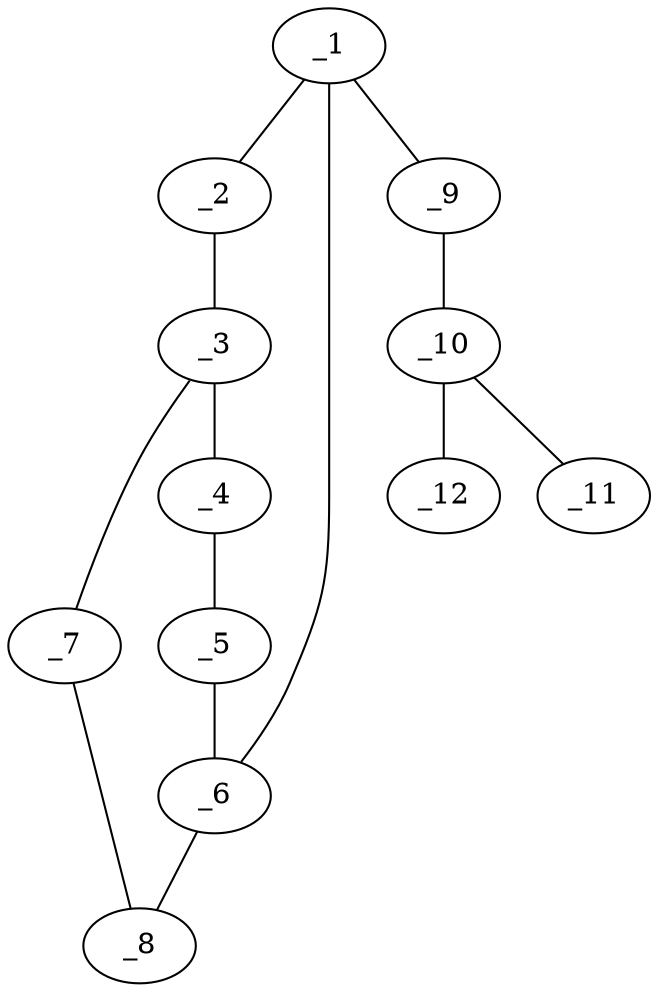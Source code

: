 graph molid657843 {
	_1	 [charge=0,
		chem=1,
		symbol="C  ",
		x="3.9319",
		y="-0.5619"];
	_2	 [charge=0,
		chem=1,
		symbol="C  ",
		x="3.4319",
		y="0.3041"];
	_1 -- _2	 [valence=1];
	_6	 [charge=0,
		chem=1,
		symbol="C  ",
		x="5.6639",
		y="0.4381"];
	_1 -- _6	 [valence=1];
	_9	 [charge=0,
		chem=2,
		symbol="O  ",
		x="3.673",
		y="-1.5279"];
	_1 -- _9	 [valence=1];
	_3	 [charge=0,
		chem=4,
		symbol="N  ",
		x="5.9227",
		y="1.404"];
	_2 -- _3	 [valence=1];
	_4	 [charge=0,
		chem=1,
		symbol="C  ",
		x="5.5521",
		y="2.7526"];
	_3 -- _4	 [valence=1];
	_7	 [charge=0,
		chem=1,
		symbol="C  ",
		x="7.7547",
		y="0.6452"];
	_3 -- _7	 [valence=1];
	_5	 [charge=0,
		chem=1,
		symbol="C  ",
		x="4.6861",
		y="2.2526"];
	_4 -- _5	 [valence=1];
	_5 -- _6	 [valence=1];
	_8	 [charge=0,
		chem=1,
		symbol="C  ",
		x="7.4959",
		y="-0.3208"];
	_6 -- _8	 [valence=1];
	_7 -- _8	 [valence=1];
	_10	 [charge=0,
		chem=1,
		symbol="C  ",
		x="2.7071",
		y="-1.7867"];
	_9 -- _10	 [valence=1];
	_11	 [charge=0,
		chem=2,
		symbol="O  ",
		x="2.4483",
		y="-2.7526"];
	_10 -- _11	 [valence=2];
	_12	 [charge=0,
		chem=1,
		symbol="C  ",
		x=2,
		y="-1.0796"];
	_10 -- _12	 [valence=1];
}

